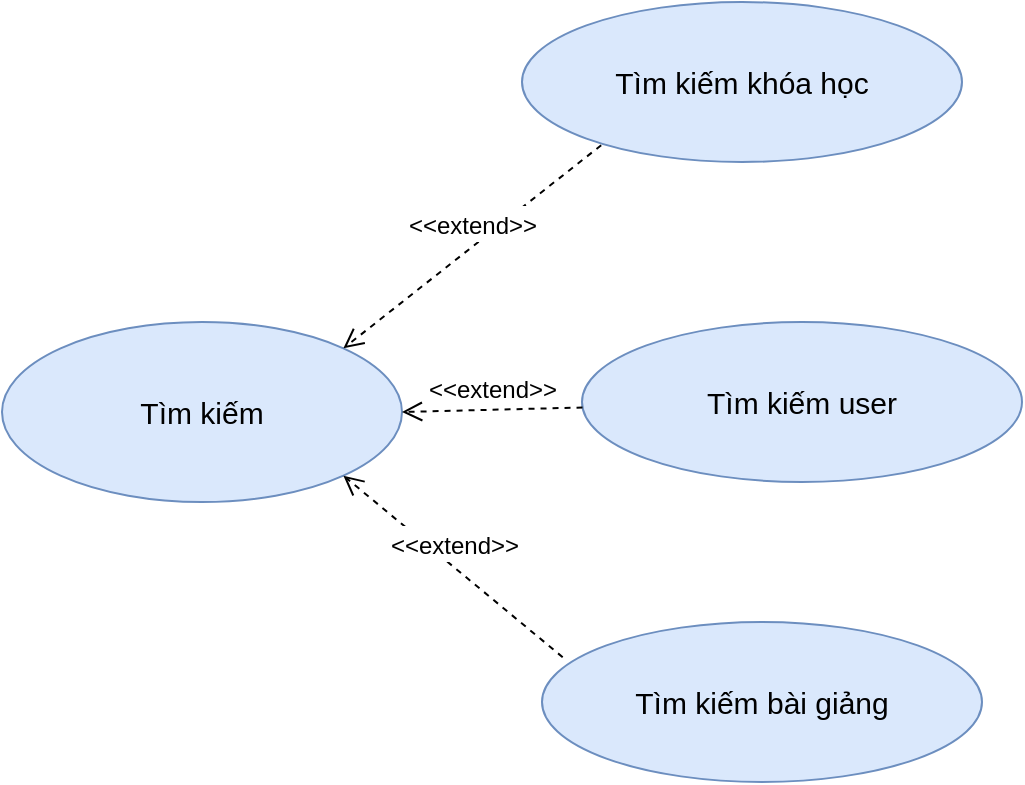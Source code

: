 <mxfile version="16.5.6" type="device"><diagram id="6cfcN-76DtocYpnijIUl" name="Page-1"><mxGraphModel dx="1038" dy="588" grid="1" gridSize="10" guides="1" tooltips="1" connect="1" arrows="1" fold="1" page="1" pageScale="1" pageWidth="850" pageHeight="1100" math="0" shadow="0"><root><mxCell id="0"/><mxCell id="1" parent="0"/><mxCell id="EgvladDOk30NKC7SnpCp-1" value="&lt;span style=&quot;font-size: 15px&quot;&gt;Tìm kiếm&lt;/span&gt;" style="ellipse;whiteSpace=wrap;html=1;fillColor=#dae8fc;strokeColor=#6c8ebf;" vertex="1" parent="1"><mxGeometry x="180" y="220" width="200" height="90" as="geometry"/></mxCell><mxCell id="EgvladDOk30NKC7SnpCp-2" value="&lt;font style=&quot;font-size: 15px&quot;&gt;Tìm kiếm khóa&amp;nbsp;học&lt;/font&gt;" style="ellipse;whiteSpace=wrap;html=1;fillColor=#dae8fc;strokeColor=#6c8ebf;" vertex="1" parent="1"><mxGeometry x="440" y="60" width="220" height="80" as="geometry"/></mxCell><mxCell id="EgvladDOk30NKC7SnpCp-4" value="&lt;font style=&quot;font-size: 12px&quot;&gt;&amp;lt;&amp;lt;extend&amp;gt;&amp;gt;&lt;/font&gt;" style="html=1;verticalAlign=bottom;endArrow=open;dashed=1;endSize=8;rounded=0;fontSize=15;entryX=1;entryY=0;entryDx=0;entryDy=0;exitX=0.18;exitY=0.895;exitDx=0;exitDy=0;exitPerimeter=0;" edge="1" parent="1" source="EgvladDOk30NKC7SnpCp-2" target="EgvladDOk30NKC7SnpCp-1"><mxGeometry relative="1" as="geometry"><mxPoint x="575" y="310" as="sourcePoint"/><mxPoint x="400" y="230" as="targetPoint"/></mxGeometry></mxCell><mxCell id="EgvladDOk30NKC7SnpCp-10" value="&lt;font style=&quot;font-size: 15px&quot;&gt;Tìm kiếm user&lt;/font&gt;" style="ellipse;whiteSpace=wrap;html=1;fillColor=#dae8fc;strokeColor=#6c8ebf;" vertex="1" parent="1"><mxGeometry x="470" y="220" width="220" height="80" as="geometry"/></mxCell><mxCell id="EgvladDOk30NKC7SnpCp-11" value="&lt;font style=&quot;font-size: 15px&quot;&gt;Tìm kiếm bài giảng&lt;/font&gt;" style="ellipse;whiteSpace=wrap;html=1;fillColor=#dae8fc;strokeColor=#6c8ebf;" vertex="1" parent="1"><mxGeometry x="450" y="370" width="220" height="80" as="geometry"/></mxCell><mxCell id="EgvladDOk30NKC7SnpCp-12" value="&lt;font style=&quot;font-size: 12px&quot;&gt;&amp;lt;&amp;lt;extend&amp;gt;&amp;gt;&lt;/font&gt;" style="html=1;verticalAlign=bottom;endArrow=open;dashed=1;endSize=8;rounded=0;fontSize=15;entryX=1;entryY=0.5;entryDx=0;entryDy=0;" edge="1" parent="1" source="EgvladDOk30NKC7SnpCp-10" target="EgvladDOk30NKC7SnpCp-1"><mxGeometry relative="1" as="geometry"><mxPoint x="489.6" y="141.6" as="sourcePoint"/><mxPoint x="360.711" y="243.18" as="targetPoint"/></mxGeometry></mxCell><mxCell id="EgvladDOk30NKC7SnpCp-13" value="&lt;font style=&quot;font-size: 12px&quot;&gt;&amp;lt;&amp;lt;extend&amp;gt;&amp;gt;&lt;/font&gt;" style="html=1;verticalAlign=bottom;endArrow=open;dashed=1;endSize=8;rounded=0;fontSize=15;exitX=0.047;exitY=0.22;exitDx=0;exitDy=0;exitPerimeter=0;entryX=1;entryY=1;entryDx=0;entryDy=0;" edge="1" parent="1" source="EgvladDOk30NKC7SnpCp-11" target="EgvladDOk30NKC7SnpCp-1"><mxGeometry relative="1" as="geometry"><mxPoint x="499.6" y="151.6" as="sourcePoint"/><mxPoint x="370.711" y="253.18" as="targetPoint"/></mxGeometry></mxCell></root></mxGraphModel></diagram></mxfile>